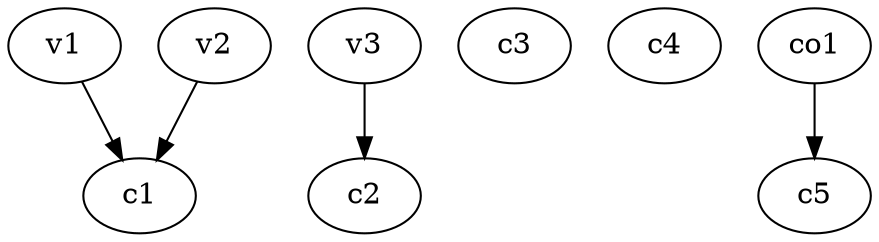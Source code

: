 strict digraph  {
c1;
c2;
c3;
c4;
c5;
v1;
v2;
v3;
co1;
v1 -> c1  [weight=1];
v2 -> c1  [weight=1];
v3 -> c2  [weight=1];
co1 -> c5  [weight=1];
}
